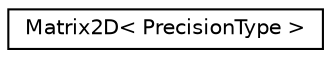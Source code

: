 digraph "Graphical Class Hierarchy"
{
  edge [fontname="Helvetica",fontsize="10",labelfontname="Helvetica",labelfontsize="10"];
  node [fontname="Helvetica",fontsize="10",shape=record];
  rankdir="LR";
  Node0 [label="Matrix2D\< PrecisionType \>",height=0.2,width=0.4,color="black", fillcolor="white", style="filled",URL="$classMatrix2D.html"];
}
